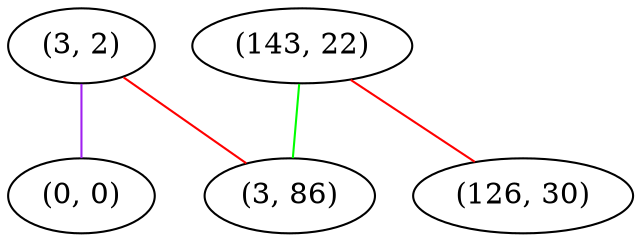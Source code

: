 graph "" {
"(3, 2)";
"(0, 0)";
"(143, 22)";
"(3, 86)";
"(126, 30)";
"(3, 2)" -- "(0, 0)"  [color=purple, key=0, weight=4];
"(3, 2)" -- "(3, 86)"  [color=red, key=0, weight=1];
"(143, 22)" -- "(3, 86)"  [color=green, key=0, weight=2];
"(143, 22)" -- "(126, 30)"  [color=red, key=0, weight=1];
}
